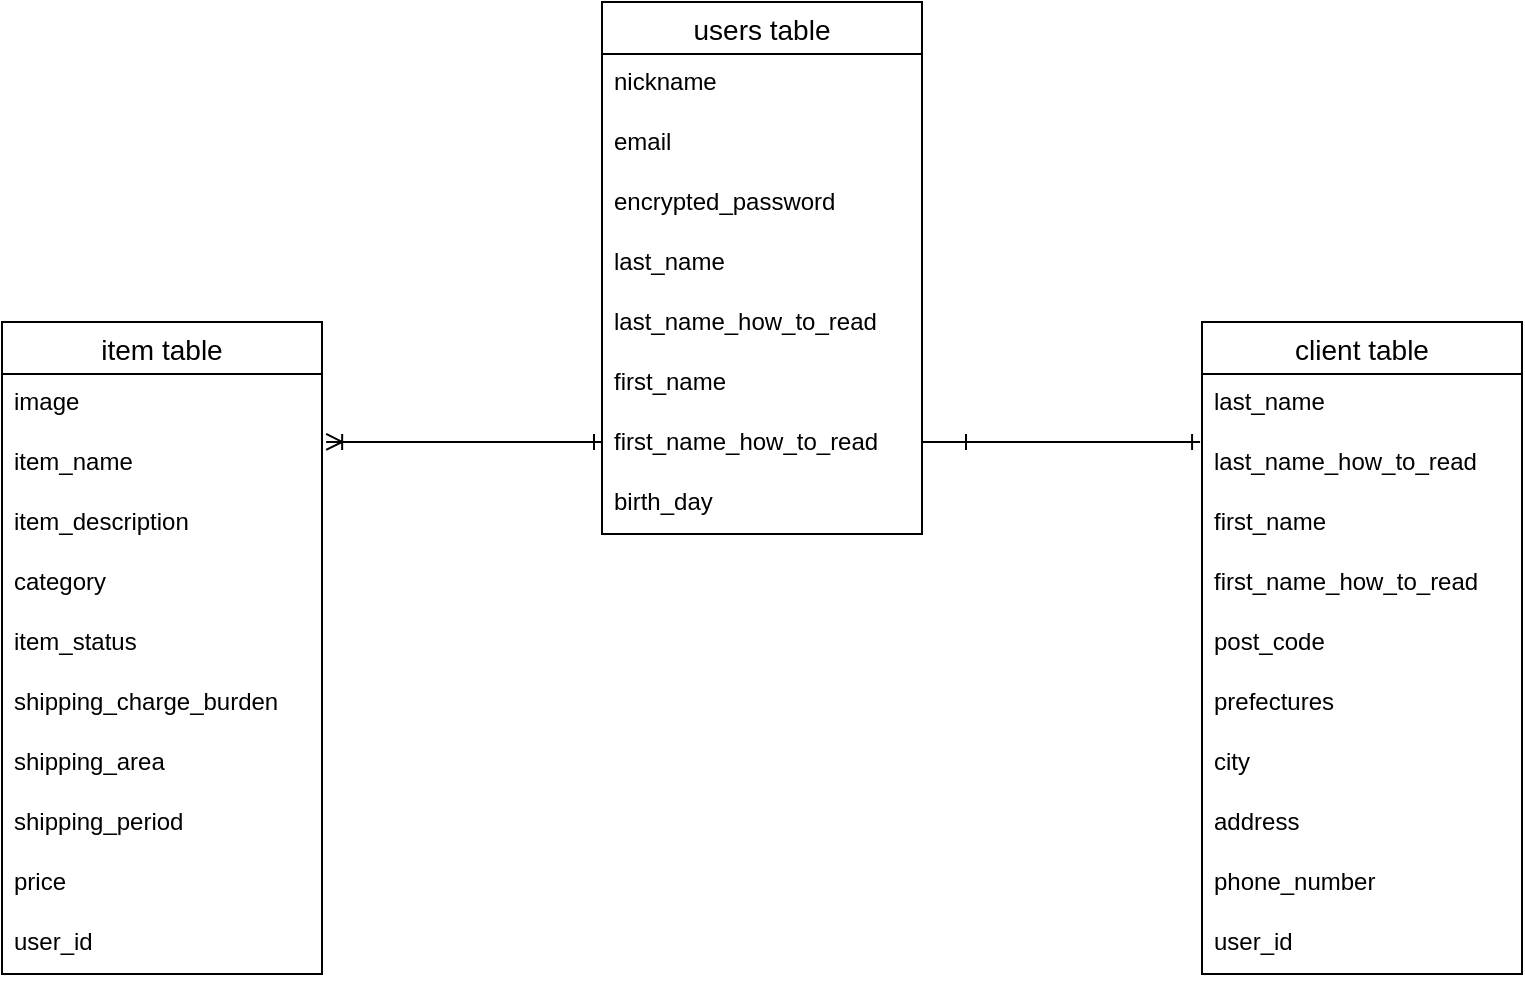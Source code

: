 <mxfile>
    <diagram id="NwWQ_m3tCYuYcGS7TPQx" name="ページ1">
        <mxGraphModel dx="1336" dy="1032" grid="1" gridSize="10" guides="1" tooltips="1" connect="1" arrows="1" fold="1" page="1" pageScale="1" pageWidth="827" pageHeight="1169" math="0" shadow="0">
            <root>
                <mxCell id="0"/>
                <mxCell id="1" parent="0"/>
                <mxCell id="OBZA6osav7crnBH1Awcp-1" value="users table" style="swimlane;fontStyle=0;childLayout=stackLayout;horizontal=1;startSize=26;horizontalStack=0;resizeParent=1;resizeParentMax=0;resizeLast=0;collapsible=1;marginBottom=0;align=center;fontSize=14;" parent="1" vertex="1">
                    <mxGeometry x="340" y="160" width="160" height="266" as="geometry"/>
                </mxCell>
                <mxCell id="OBZA6osav7crnBH1Awcp-2" value="nickname" style="text;strokeColor=none;fillColor=none;spacingLeft=4;spacingRight=4;overflow=hidden;rotatable=0;points=[[0,0.5],[1,0.5]];portConstraint=eastwest;fontSize=12;" parent="OBZA6osav7crnBH1Awcp-1" vertex="1">
                    <mxGeometry y="26" width="160" height="30" as="geometry"/>
                </mxCell>
                <mxCell id="OBZA6osav7crnBH1Awcp-3" value="email" style="text;strokeColor=none;fillColor=none;spacingLeft=4;spacingRight=4;overflow=hidden;rotatable=0;points=[[0,0.5],[1,0.5]];portConstraint=eastwest;fontSize=12;" parent="OBZA6osav7crnBH1Awcp-1" vertex="1">
                    <mxGeometry y="56" width="160" height="30" as="geometry"/>
                </mxCell>
                <mxCell id="OBZA6osav7crnBH1Awcp-4" value="encrypted_password" style="text;strokeColor=none;fillColor=none;spacingLeft=4;spacingRight=4;overflow=hidden;rotatable=0;points=[[0,0.5],[1,0.5]];portConstraint=eastwest;fontSize=12;" parent="OBZA6osav7crnBH1Awcp-1" vertex="1">
                    <mxGeometry y="86" width="160" height="30" as="geometry"/>
                </mxCell>
                <mxCell id="OBZA6osav7crnBH1Awcp-9" value="last_name" style="text;strokeColor=none;fillColor=none;spacingLeft=4;spacingRight=4;overflow=hidden;rotatable=0;points=[[0,0.5],[1,0.5]];portConstraint=eastwest;fontSize=12;" parent="OBZA6osav7crnBH1Awcp-1" vertex="1">
                    <mxGeometry y="116" width="160" height="30" as="geometry"/>
                </mxCell>
                <mxCell id="OBZA6osav7crnBH1Awcp-10" value="last_name_how_to_read" style="text;strokeColor=none;fillColor=none;spacingLeft=4;spacingRight=4;overflow=hidden;rotatable=0;points=[[0,0.5],[1,0.5]];portConstraint=eastwest;fontSize=12;" parent="OBZA6osav7crnBH1Awcp-1" vertex="1">
                    <mxGeometry y="146" width="160" height="30" as="geometry"/>
                </mxCell>
                <mxCell id="OBZA6osav7crnBH1Awcp-13" value="first_name" style="text;strokeColor=none;fillColor=none;spacingLeft=4;spacingRight=4;overflow=hidden;rotatable=0;points=[[0,0.5],[1,0.5]];portConstraint=eastwest;fontSize=12;" parent="OBZA6osav7crnBH1Awcp-1" vertex="1">
                    <mxGeometry y="176" width="160" height="30" as="geometry"/>
                </mxCell>
                <mxCell id="OBZA6osav7crnBH1Awcp-14" value="first_name_how_to_read" style="text;strokeColor=none;fillColor=none;spacingLeft=4;spacingRight=4;overflow=hidden;rotatable=0;points=[[0,0.5],[1,0.5]];portConstraint=eastwest;fontSize=12;" parent="OBZA6osav7crnBH1Awcp-1" vertex="1">
                    <mxGeometry y="206" width="160" height="30" as="geometry"/>
                </mxCell>
                <mxCell id="OBZA6osav7crnBH1Awcp-37" value="birth_day" style="text;strokeColor=none;fillColor=none;spacingLeft=4;spacingRight=4;overflow=hidden;rotatable=0;points=[[0,0.5],[1,0.5]];portConstraint=eastwest;fontSize=12;" parent="OBZA6osav7crnBH1Awcp-1" vertex="1">
                    <mxGeometry y="236" width="160" height="30" as="geometry"/>
                </mxCell>
                <mxCell id="OBZA6osav7crnBH1Awcp-17" value="item table" style="swimlane;fontStyle=0;childLayout=stackLayout;horizontal=1;startSize=26;horizontalStack=0;resizeParent=1;resizeParentMax=0;resizeLast=0;collapsible=1;marginBottom=0;align=center;fontSize=14;" parent="1" vertex="1">
                    <mxGeometry x="40" y="320" width="160" height="326" as="geometry"/>
                </mxCell>
                <mxCell id="OBZA6osav7crnBH1Awcp-18" value="image" style="text;strokeColor=none;fillColor=none;spacingLeft=4;spacingRight=4;overflow=hidden;rotatable=0;points=[[0,0.5],[1,0.5]];portConstraint=eastwest;fontSize=12;" parent="OBZA6osav7crnBH1Awcp-17" vertex="1">
                    <mxGeometry y="26" width="160" height="30" as="geometry"/>
                </mxCell>
                <mxCell id="OBZA6osav7crnBH1Awcp-19" value="item_name" style="text;strokeColor=none;fillColor=none;spacingLeft=4;spacingRight=4;overflow=hidden;rotatable=0;points=[[0,0.5],[1,0.5]];portConstraint=eastwest;fontSize=12;" parent="OBZA6osav7crnBH1Awcp-17" vertex="1">
                    <mxGeometry y="56" width="160" height="30" as="geometry"/>
                </mxCell>
                <mxCell id="OBZA6osav7crnBH1Awcp-20" value="item_description" style="text;strokeColor=none;fillColor=none;spacingLeft=4;spacingRight=4;overflow=hidden;rotatable=0;points=[[0,0.5],[1,0.5]];portConstraint=eastwest;fontSize=12;" parent="OBZA6osav7crnBH1Awcp-17" vertex="1">
                    <mxGeometry y="86" width="160" height="30" as="geometry"/>
                </mxCell>
                <mxCell id="OBZA6osav7crnBH1Awcp-21" value="category" style="text;strokeColor=none;fillColor=none;spacingLeft=4;spacingRight=4;overflow=hidden;rotatable=0;points=[[0,0.5],[1,0.5]];portConstraint=eastwest;fontSize=12;" parent="OBZA6osav7crnBH1Awcp-17" vertex="1">
                    <mxGeometry y="116" width="160" height="30" as="geometry"/>
                </mxCell>
                <mxCell id="OBZA6osav7crnBH1Awcp-23" value="item_status" style="text;strokeColor=none;fillColor=none;spacingLeft=4;spacingRight=4;overflow=hidden;rotatable=0;points=[[0,0.5],[1,0.5]];portConstraint=eastwest;fontSize=12;" parent="OBZA6osav7crnBH1Awcp-17" vertex="1">
                    <mxGeometry y="146" width="160" height="30" as="geometry"/>
                </mxCell>
                <mxCell id="OBZA6osav7crnBH1Awcp-22" value="shipping_charge_burden" style="text;strokeColor=none;fillColor=none;spacingLeft=4;spacingRight=4;overflow=hidden;rotatable=0;points=[[0,0.5],[1,0.5]];portConstraint=eastwest;fontSize=12;" parent="OBZA6osav7crnBH1Awcp-17" vertex="1">
                    <mxGeometry y="176" width="160" height="30" as="geometry"/>
                </mxCell>
                <mxCell id="OBZA6osav7crnBH1Awcp-24" value="shipping_area" style="text;strokeColor=none;fillColor=none;spacingLeft=4;spacingRight=4;overflow=hidden;rotatable=0;points=[[0,0.5],[1,0.5]];portConstraint=eastwest;fontSize=12;" parent="OBZA6osav7crnBH1Awcp-17" vertex="1">
                    <mxGeometry y="206" width="160" height="30" as="geometry"/>
                </mxCell>
                <mxCell id="OBZA6osav7crnBH1Awcp-25" value="shipping_period" style="text;strokeColor=none;fillColor=none;spacingLeft=4;spacingRight=4;overflow=hidden;rotatable=0;points=[[0,0.5],[1,0.5]];portConstraint=eastwest;fontSize=12;" parent="OBZA6osav7crnBH1Awcp-17" vertex="1">
                    <mxGeometry y="236" width="160" height="30" as="geometry"/>
                </mxCell>
                <mxCell id="OBZA6osav7crnBH1Awcp-26" value="price" style="text;strokeColor=none;fillColor=none;spacingLeft=4;spacingRight=4;overflow=hidden;rotatable=0;points=[[0,0.5],[1,0.5]];portConstraint=eastwest;fontSize=12;" parent="OBZA6osav7crnBH1Awcp-17" vertex="1">
                    <mxGeometry y="266" width="160" height="30" as="geometry"/>
                </mxCell>
                <mxCell id="OBZA6osav7crnBH1Awcp-27" value="user_id" style="text;strokeColor=none;fillColor=none;spacingLeft=4;spacingRight=4;overflow=hidden;rotatable=0;points=[[0,0.5],[1,0.5]];portConstraint=eastwest;fontSize=12;" parent="OBZA6osav7crnBH1Awcp-17" vertex="1">
                    <mxGeometry y="296" width="160" height="30" as="geometry"/>
                </mxCell>
                <mxCell id="OBZA6osav7crnBH1Awcp-29" value="client table" style="swimlane;fontStyle=0;childLayout=stackLayout;horizontal=1;startSize=26;horizontalStack=0;resizeParent=1;resizeParentMax=0;resizeLast=0;collapsible=1;marginBottom=0;align=center;fontSize=14;" parent="1" vertex="1">
                    <mxGeometry x="640" y="320" width="160" height="326" as="geometry"/>
                </mxCell>
                <mxCell id="OBZA6osav7crnBH1Awcp-30" value="last_name" style="text;strokeColor=none;fillColor=none;spacingLeft=4;spacingRight=4;overflow=hidden;rotatable=0;points=[[0,0.5],[1,0.5]];portConstraint=eastwest;fontSize=12;" parent="OBZA6osav7crnBH1Awcp-29" vertex="1">
                    <mxGeometry y="26" width="160" height="30" as="geometry"/>
                </mxCell>
                <mxCell id="OBZA6osav7crnBH1Awcp-31" value="last_name_how_to_read" style="text;strokeColor=none;fillColor=none;spacingLeft=4;spacingRight=4;overflow=hidden;rotatable=0;points=[[0,0.5],[1,0.5]];portConstraint=eastwest;fontSize=12;" parent="OBZA6osav7crnBH1Awcp-29" vertex="1">
                    <mxGeometry y="56" width="160" height="30" as="geometry"/>
                </mxCell>
                <mxCell id="OBZA6osav7crnBH1Awcp-32" value="first_name" style="text;strokeColor=none;fillColor=none;spacingLeft=4;spacingRight=4;overflow=hidden;rotatable=0;points=[[0,0.5],[1,0.5]];portConstraint=eastwest;fontSize=12;" parent="OBZA6osav7crnBH1Awcp-29" vertex="1">
                    <mxGeometry y="86" width="160" height="30" as="geometry"/>
                </mxCell>
                <mxCell id="OBZA6osav7crnBH1Awcp-38" value="first_name_how_to_read" style="text;strokeColor=none;fillColor=none;spacingLeft=4;spacingRight=4;overflow=hidden;rotatable=0;points=[[0,0.5],[1,0.5]];portConstraint=eastwest;fontSize=12;" parent="OBZA6osav7crnBH1Awcp-29" vertex="1">
                    <mxGeometry y="116" width="160" height="30" as="geometry"/>
                </mxCell>
                <mxCell id="OBZA6osav7crnBH1Awcp-43" value="post_code" style="text;strokeColor=none;fillColor=none;spacingLeft=4;spacingRight=4;overflow=hidden;rotatable=0;points=[[0,0.5],[1,0.5]];portConstraint=eastwest;fontSize=12;" parent="OBZA6osav7crnBH1Awcp-29" vertex="1">
                    <mxGeometry y="146" width="160" height="30" as="geometry"/>
                </mxCell>
                <mxCell id="OBZA6osav7crnBH1Awcp-44" value="prefectures" style="text;strokeColor=none;fillColor=none;spacingLeft=4;spacingRight=4;overflow=hidden;rotatable=0;points=[[0,0.5],[1,0.5]];portConstraint=eastwest;fontSize=12;" parent="OBZA6osav7crnBH1Awcp-29" vertex="1">
                    <mxGeometry y="176" width="160" height="30" as="geometry"/>
                </mxCell>
                <mxCell id="OBZA6osav7crnBH1Awcp-39" value="city" style="text;strokeColor=none;fillColor=none;spacingLeft=4;spacingRight=4;overflow=hidden;rotatable=0;points=[[0,0.5],[1,0.5]];portConstraint=eastwest;fontSize=12;" parent="OBZA6osav7crnBH1Awcp-29" vertex="1">
                    <mxGeometry y="206" width="160" height="30" as="geometry"/>
                </mxCell>
                <mxCell id="OBZA6osav7crnBH1Awcp-40" value="address" style="text;strokeColor=none;fillColor=none;spacingLeft=4;spacingRight=4;overflow=hidden;rotatable=0;points=[[0,0.5],[1,0.5]];portConstraint=eastwest;fontSize=12;" parent="OBZA6osav7crnBH1Awcp-29" vertex="1">
                    <mxGeometry y="236" width="160" height="30" as="geometry"/>
                </mxCell>
                <mxCell id="2" value="phone_number" style="text;strokeColor=none;fillColor=none;spacingLeft=4;spacingRight=4;overflow=hidden;rotatable=0;points=[[0,0.5],[1,0.5]];portConstraint=eastwest;fontSize=12;" vertex="1" parent="OBZA6osav7crnBH1Awcp-29">
                    <mxGeometry y="266" width="160" height="30" as="geometry"/>
                </mxCell>
                <mxCell id="OBZA6osav7crnBH1Awcp-42" value="user_id" style="text;strokeColor=none;fillColor=none;spacingLeft=4;spacingRight=4;overflow=hidden;rotatable=0;points=[[0,0.5],[1,0.5]];portConstraint=eastwest;fontSize=12;" parent="OBZA6osav7crnBH1Awcp-29" vertex="1">
                    <mxGeometry y="296" width="160" height="30" as="geometry"/>
                </mxCell>
                <mxCell id="OBZA6osav7crnBH1Awcp-33" value="" style="edgeStyle=entityRelationEdgeStyle;fontSize=12;html=1;endArrow=ERone;endFill=1;" parent="1" edge="1">
                    <mxGeometry width="100" height="100" relative="1" as="geometry">
                        <mxPoint x="270" y="380" as="sourcePoint"/>
                        <mxPoint x="340" y="380" as="targetPoint"/>
                    </mxGeometry>
                </mxCell>
                <mxCell id="OBZA6osav7crnBH1Awcp-35" value="" style="edgeStyle=entityRelationEdgeStyle;fontSize=12;html=1;endArrow=ERoneToMany;entryX=1.013;entryY=0.133;entryDx=0;entryDy=0;entryPerimeter=0;" parent="1" target="OBZA6osav7crnBH1Awcp-19" edge="1">
                    <mxGeometry width="100" height="100" relative="1" as="geometry">
                        <mxPoint x="300" y="380" as="sourcePoint"/>
                        <mxPoint x="570" y="500" as="targetPoint"/>
                    </mxGeometry>
                </mxCell>
                <mxCell id="OBZA6osav7crnBH1Awcp-46" value="" style="edgeStyle=entityRelationEdgeStyle;fontSize=12;html=1;endArrow=ERone;endFill=1;entryX=-0.006;entryY=0.133;entryDx=0;entryDy=0;entryPerimeter=0;" parent="1" target="OBZA6osav7crnBH1Awcp-31" edge="1">
                    <mxGeometry width="100" height="100" relative="1" as="geometry">
                        <mxPoint x="500" y="380" as="sourcePoint"/>
                        <mxPoint x="640" y="380" as="targetPoint"/>
                    </mxGeometry>
                </mxCell>
                <mxCell id="OBZA6osav7crnBH1Awcp-45" value="" style="edgeStyle=entityRelationEdgeStyle;fontSize=12;html=1;endArrow=ERone;endFill=1;" parent="1" edge="1">
                    <mxGeometry width="100" height="100" relative="1" as="geometry">
                        <mxPoint x="596" y="380" as="sourcePoint"/>
                        <mxPoint x="526" y="380" as="targetPoint"/>
                    </mxGeometry>
                </mxCell>
            </root>
        </mxGraphModel>
    </diagram>
</mxfile>